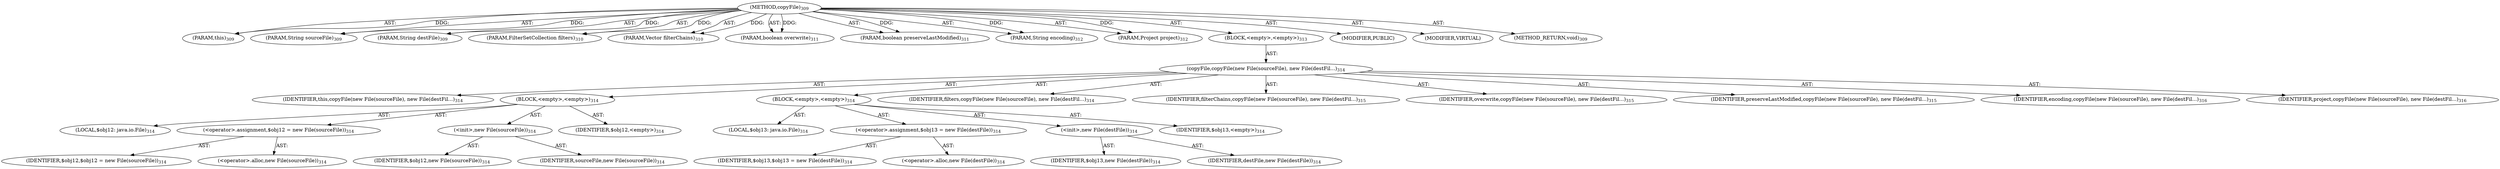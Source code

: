 digraph "copyFile" {  
"111669149704" [label = <(METHOD,copyFile)<SUB>309</SUB>> ]
"115964116998" [label = <(PARAM,this)<SUB>309</SUB>> ]
"115964117038" [label = <(PARAM,String sourceFile)<SUB>309</SUB>> ]
"115964117039" [label = <(PARAM,String destFile)<SUB>309</SUB>> ]
"115964117040" [label = <(PARAM,FilterSetCollection filters)<SUB>310</SUB>> ]
"115964117041" [label = <(PARAM,Vector filterChains)<SUB>310</SUB>> ]
"115964117042" [label = <(PARAM,boolean overwrite)<SUB>311</SUB>> ]
"115964117043" [label = <(PARAM,boolean preserveLastModified)<SUB>311</SUB>> ]
"115964117044" [label = <(PARAM,String encoding)<SUB>312</SUB>> ]
"115964117045" [label = <(PARAM,Project project)<SUB>312</SUB>> ]
"25769803796" [label = <(BLOCK,&lt;empty&gt;,&lt;empty&gt;)<SUB>313</SUB>> ]
"30064771118" [label = <(copyFile,copyFile(new File(sourceFile), new File(destFil...)<SUB>314</SUB>> ]
"68719476742" [label = <(IDENTIFIER,this,copyFile(new File(sourceFile), new File(destFil...)<SUB>314</SUB>> ]
"25769803797" [label = <(BLOCK,&lt;empty&gt;,&lt;empty&gt;)<SUB>314</SUB>> ]
"94489280524" [label = <(LOCAL,$obj12: java.io.File)<SUB>314</SUB>> ]
"30064771119" [label = <(&lt;operator&gt;.assignment,$obj12 = new File(sourceFile))<SUB>314</SUB>> ]
"68719476825" [label = <(IDENTIFIER,$obj12,$obj12 = new File(sourceFile))<SUB>314</SUB>> ]
"30064771120" [label = <(&lt;operator&gt;.alloc,new File(sourceFile))<SUB>314</SUB>> ]
"30064771121" [label = <(&lt;init&gt;,new File(sourceFile))<SUB>314</SUB>> ]
"68719476826" [label = <(IDENTIFIER,$obj12,new File(sourceFile))<SUB>314</SUB>> ]
"68719476827" [label = <(IDENTIFIER,sourceFile,new File(sourceFile))<SUB>314</SUB>> ]
"68719476828" [label = <(IDENTIFIER,$obj12,&lt;empty&gt;)<SUB>314</SUB>> ]
"25769803798" [label = <(BLOCK,&lt;empty&gt;,&lt;empty&gt;)<SUB>314</SUB>> ]
"94489280525" [label = <(LOCAL,$obj13: java.io.File)<SUB>314</SUB>> ]
"30064771122" [label = <(&lt;operator&gt;.assignment,$obj13 = new File(destFile))<SUB>314</SUB>> ]
"68719476829" [label = <(IDENTIFIER,$obj13,$obj13 = new File(destFile))<SUB>314</SUB>> ]
"30064771123" [label = <(&lt;operator&gt;.alloc,new File(destFile))<SUB>314</SUB>> ]
"30064771124" [label = <(&lt;init&gt;,new File(destFile))<SUB>314</SUB>> ]
"68719476830" [label = <(IDENTIFIER,$obj13,new File(destFile))<SUB>314</SUB>> ]
"68719476831" [label = <(IDENTIFIER,destFile,new File(destFile))<SUB>314</SUB>> ]
"68719476832" [label = <(IDENTIFIER,$obj13,&lt;empty&gt;)<SUB>314</SUB>> ]
"68719476833" [label = <(IDENTIFIER,filters,copyFile(new File(sourceFile), new File(destFil...)<SUB>314</SUB>> ]
"68719476834" [label = <(IDENTIFIER,filterChains,copyFile(new File(sourceFile), new File(destFil...)<SUB>315</SUB>> ]
"68719476835" [label = <(IDENTIFIER,overwrite,copyFile(new File(sourceFile), new File(destFil...)<SUB>315</SUB>> ]
"68719476836" [label = <(IDENTIFIER,preserveLastModified,copyFile(new File(sourceFile), new File(destFil...)<SUB>315</SUB>> ]
"68719476837" [label = <(IDENTIFIER,encoding,copyFile(new File(sourceFile), new File(destFil...)<SUB>316</SUB>> ]
"68719476838" [label = <(IDENTIFIER,project,copyFile(new File(sourceFile), new File(destFil...)<SUB>316</SUB>> ]
"133143986207" [label = <(MODIFIER,PUBLIC)> ]
"133143986208" [label = <(MODIFIER,VIRTUAL)> ]
"128849018888" [label = <(METHOD_RETURN,void)<SUB>309</SUB>> ]
  "111669149704" -> "115964116998"  [ label = "AST: "] 
  "111669149704" -> "115964117038"  [ label = "AST: "] 
  "111669149704" -> "115964117039"  [ label = "AST: "] 
  "111669149704" -> "115964117040"  [ label = "AST: "] 
  "111669149704" -> "115964117041"  [ label = "AST: "] 
  "111669149704" -> "115964117042"  [ label = "AST: "] 
  "111669149704" -> "115964117043"  [ label = "AST: "] 
  "111669149704" -> "115964117044"  [ label = "AST: "] 
  "111669149704" -> "115964117045"  [ label = "AST: "] 
  "111669149704" -> "25769803796"  [ label = "AST: "] 
  "111669149704" -> "133143986207"  [ label = "AST: "] 
  "111669149704" -> "133143986208"  [ label = "AST: "] 
  "111669149704" -> "128849018888"  [ label = "AST: "] 
  "25769803796" -> "30064771118"  [ label = "AST: "] 
  "30064771118" -> "68719476742"  [ label = "AST: "] 
  "30064771118" -> "25769803797"  [ label = "AST: "] 
  "30064771118" -> "25769803798"  [ label = "AST: "] 
  "30064771118" -> "68719476833"  [ label = "AST: "] 
  "30064771118" -> "68719476834"  [ label = "AST: "] 
  "30064771118" -> "68719476835"  [ label = "AST: "] 
  "30064771118" -> "68719476836"  [ label = "AST: "] 
  "30064771118" -> "68719476837"  [ label = "AST: "] 
  "30064771118" -> "68719476838"  [ label = "AST: "] 
  "25769803797" -> "94489280524"  [ label = "AST: "] 
  "25769803797" -> "30064771119"  [ label = "AST: "] 
  "25769803797" -> "30064771121"  [ label = "AST: "] 
  "25769803797" -> "68719476828"  [ label = "AST: "] 
  "30064771119" -> "68719476825"  [ label = "AST: "] 
  "30064771119" -> "30064771120"  [ label = "AST: "] 
  "30064771121" -> "68719476826"  [ label = "AST: "] 
  "30064771121" -> "68719476827"  [ label = "AST: "] 
  "25769803798" -> "94489280525"  [ label = "AST: "] 
  "25769803798" -> "30064771122"  [ label = "AST: "] 
  "25769803798" -> "30064771124"  [ label = "AST: "] 
  "25769803798" -> "68719476832"  [ label = "AST: "] 
  "30064771122" -> "68719476829"  [ label = "AST: "] 
  "30064771122" -> "30064771123"  [ label = "AST: "] 
  "30064771124" -> "68719476830"  [ label = "AST: "] 
  "30064771124" -> "68719476831"  [ label = "AST: "] 
  "111669149704" -> "115964116998"  [ label = "DDG: "] 
  "111669149704" -> "115964117038"  [ label = "DDG: "] 
  "111669149704" -> "115964117039"  [ label = "DDG: "] 
  "111669149704" -> "115964117040"  [ label = "DDG: "] 
  "111669149704" -> "115964117041"  [ label = "DDG: "] 
  "111669149704" -> "115964117042"  [ label = "DDG: "] 
  "111669149704" -> "115964117043"  [ label = "DDG: "] 
  "111669149704" -> "115964117044"  [ label = "DDG: "] 
  "111669149704" -> "115964117045"  [ label = "DDG: "] 
}
